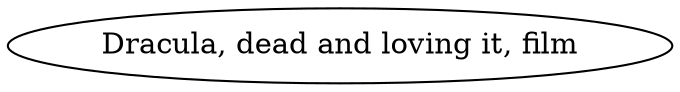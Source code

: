 // Notice UMLRM0121
digraph UMLRM0121 {
	rankdir=LR
	size="20,20"
	UMLRM0121 [label="Dracula, dead and loving it, film"]
}
